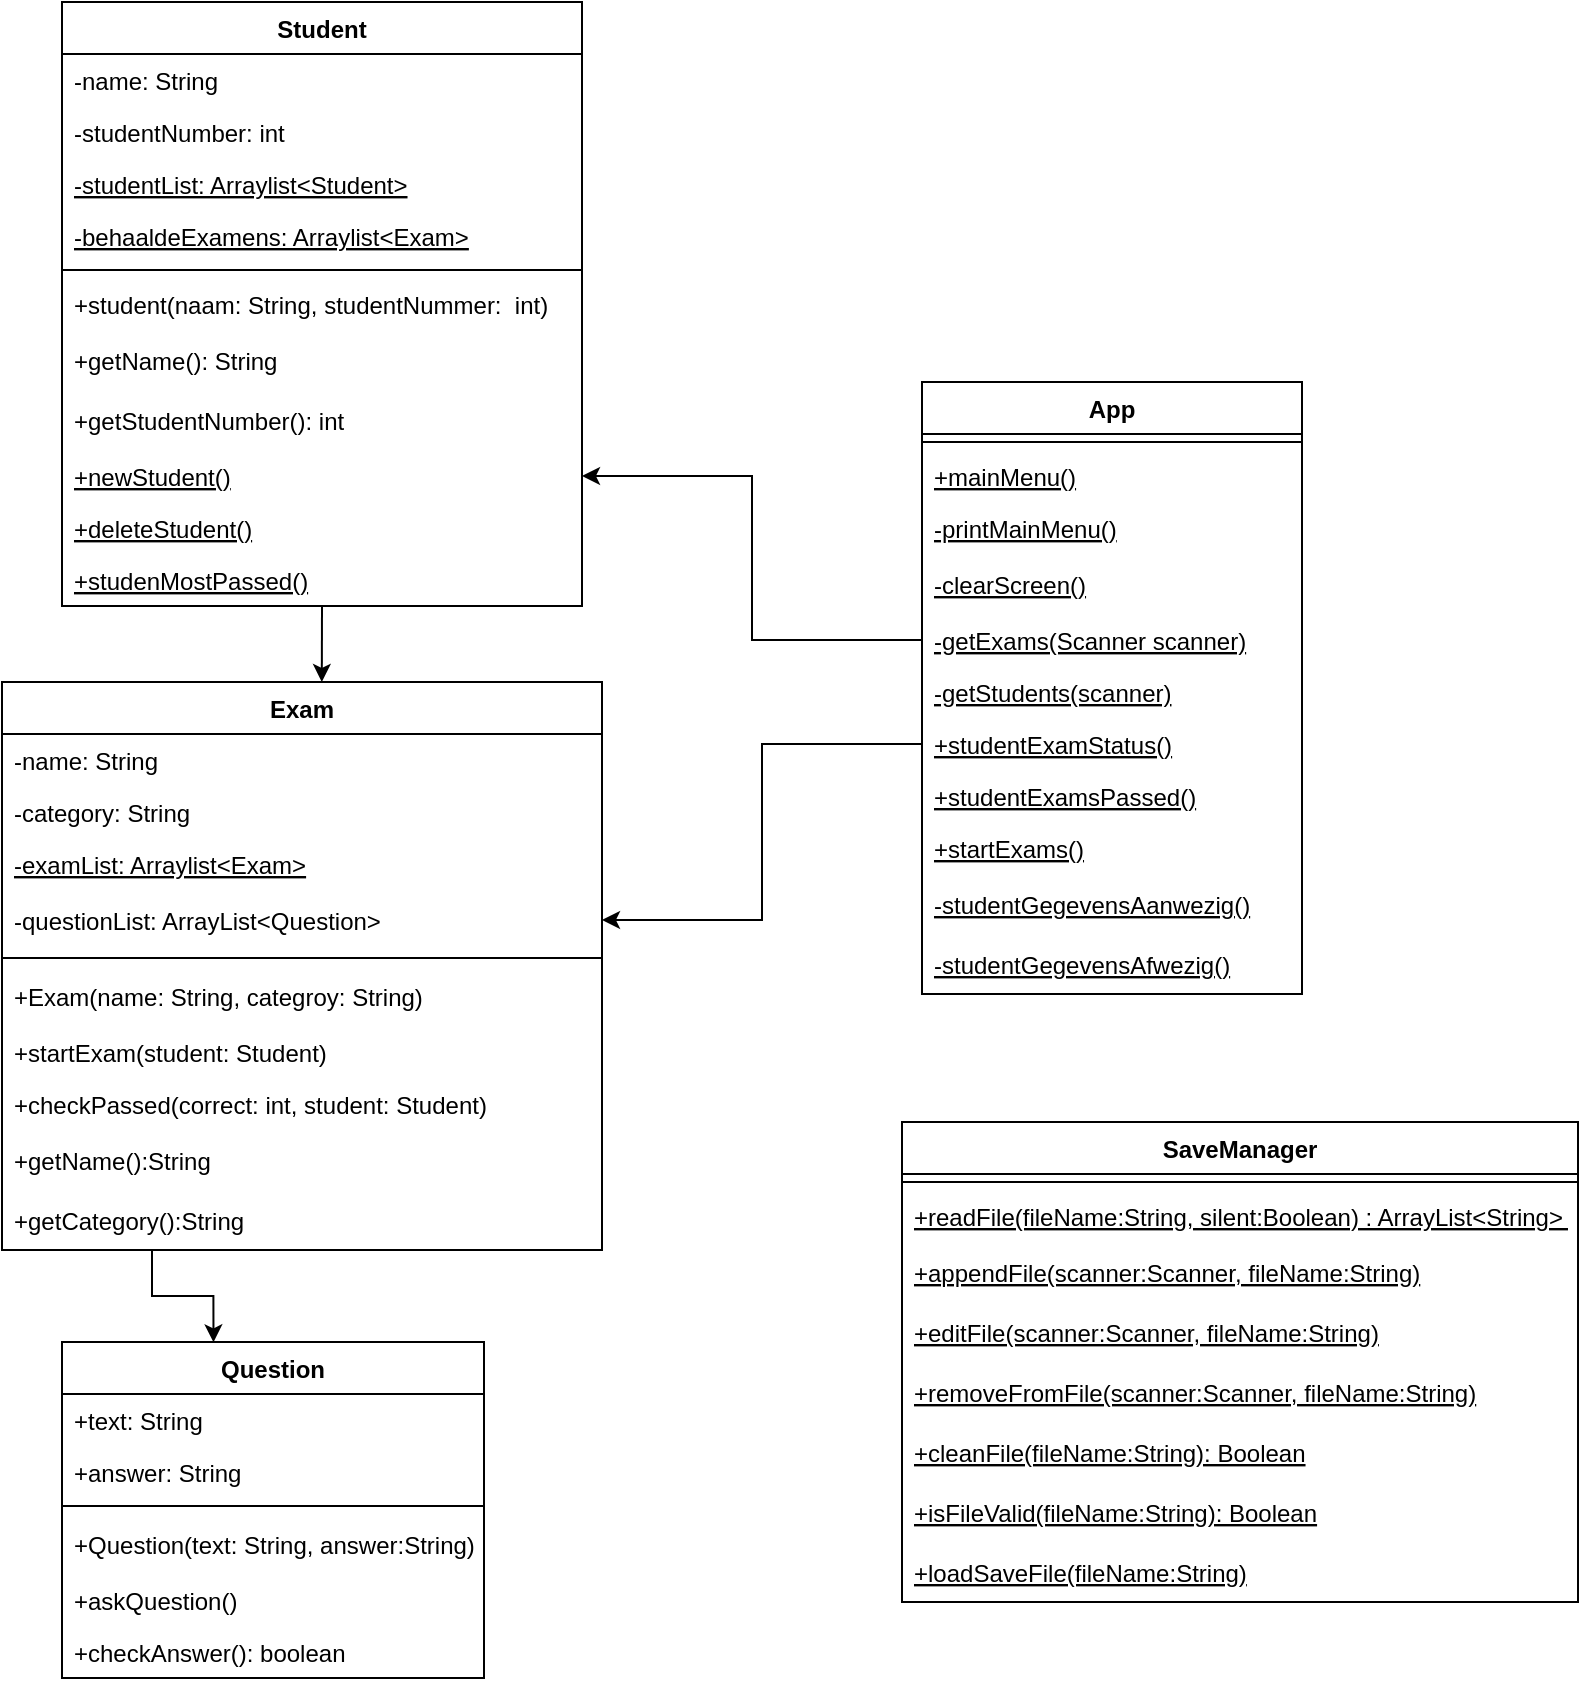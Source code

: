 <mxfile version="17.1.0" type="github">
  <diagram id="8I2CmzhelA5MCaDlNnXx" name="Page-1">
    <mxGraphModel dx="1605" dy="775" grid="1" gridSize="10" guides="1" tooltips="1" connect="1" arrows="1" fold="1" page="1" pageScale="1" pageWidth="850" pageHeight="1100" math="0" shadow="0">
      <root>
        <mxCell id="0" />
        <mxCell id="1" parent="0" />
        <mxCell id="OVTsEQFIvY51fF4gTyis-47" style="edgeStyle=orthogonalEdgeStyle;rounded=0;orthogonalLoop=1;jettySize=auto;html=1;exitX=0.5;exitY=1;exitDx=0;exitDy=0;entryX=0.533;entryY=0;entryDx=0;entryDy=0;entryPerimeter=0;" edge="1" parent="1" source="IUDxcDOe4H3WORA1nVKD-45" target="IUDxcDOe4H3WORA1nVKD-51">
          <mxGeometry relative="1" as="geometry" />
        </mxCell>
        <mxCell id="IUDxcDOe4H3WORA1nVKD-45" value="Student" style="swimlane;fontStyle=1;align=center;verticalAlign=top;childLayout=stackLayout;horizontal=1;startSize=26;horizontalStack=0;resizeParent=1;resizeParentMax=0;resizeLast=0;collapsible=1;marginBottom=0;" parent="1" vertex="1">
          <mxGeometry x="40" y="40" width="260" height="302" as="geometry" />
        </mxCell>
        <mxCell id="IUDxcDOe4H3WORA1nVKD-46" value="-name: String" style="text;strokeColor=none;fillColor=none;align=left;verticalAlign=top;spacingLeft=4;spacingRight=4;overflow=hidden;rotatable=0;points=[[0,0.5],[1,0.5]];portConstraint=eastwest;" parent="IUDxcDOe4H3WORA1nVKD-45" vertex="1">
          <mxGeometry y="26" width="260" height="26" as="geometry" />
        </mxCell>
        <mxCell id="IUDxcDOe4H3WORA1nVKD-47" value="-studentNumber: int" style="text;strokeColor=none;fillColor=none;align=left;verticalAlign=top;spacingLeft=4;spacingRight=4;overflow=hidden;rotatable=0;points=[[0,0.5],[1,0.5]];portConstraint=eastwest;" parent="IUDxcDOe4H3WORA1nVKD-45" vertex="1">
          <mxGeometry y="52" width="260" height="26" as="geometry" />
        </mxCell>
        <mxCell id="OVTsEQFIvY51fF4gTyis-31" value="-studentList: Arraylist&lt;Student&gt;" style="text;strokeColor=none;fillColor=none;align=left;verticalAlign=top;spacingLeft=4;spacingRight=4;overflow=hidden;rotatable=0;points=[[0,0.5],[1,0.5]];portConstraint=eastwest;fontStyle=4" vertex="1" parent="IUDxcDOe4H3WORA1nVKD-45">
          <mxGeometry y="78" width="260" height="26" as="geometry" />
        </mxCell>
        <mxCell id="IUDxcDOe4H3WORA1nVKD-92" value="-behaaldeExamens: Arraylist&lt;Exam&gt;" style="text;strokeColor=none;fillColor=none;align=left;verticalAlign=top;spacingLeft=4;spacingRight=4;overflow=hidden;rotatable=0;points=[[0,0.5],[1,0.5]];portConstraint=eastwest;fontStyle=4" parent="IUDxcDOe4H3WORA1nVKD-45" vertex="1">
          <mxGeometry y="104" width="260" height="26" as="geometry" />
        </mxCell>
        <mxCell id="IUDxcDOe4H3WORA1nVKD-48" value="" style="line;strokeWidth=1;fillColor=none;align=left;verticalAlign=middle;spacingTop=-1;spacingLeft=3;spacingRight=3;rotatable=0;labelPosition=right;points=[];portConstraint=eastwest;" parent="IUDxcDOe4H3WORA1nVKD-45" vertex="1">
          <mxGeometry y="130" width="260" height="8" as="geometry" />
        </mxCell>
        <mxCell id="IUDxcDOe4H3WORA1nVKD-49" value="+student(naam: String, studentNummer:  int)" style="text;strokeColor=none;fillColor=none;align=left;verticalAlign=top;spacingLeft=4;spacingRight=4;overflow=hidden;rotatable=0;points=[[0,0.5],[1,0.5]];portConstraint=eastwest;" parent="IUDxcDOe4H3WORA1nVKD-45" vertex="1">
          <mxGeometry y="138" width="260" height="26" as="geometry" />
        </mxCell>
        <mxCell id="OVTsEQFIvY51fF4gTyis-33" value="+getName(): String" style="text;strokeColor=none;fillColor=none;align=left;verticalAlign=middle;spacingLeft=4;spacingRight=4;overflow=hidden;points=[[0,0.5],[1,0.5]];portConstraint=eastwest;rotatable=0;" vertex="1" parent="IUDxcDOe4H3WORA1nVKD-45">
          <mxGeometry y="164" width="260" height="30" as="geometry" />
        </mxCell>
        <mxCell id="OVTsEQFIvY51fF4gTyis-32" value="+getStudentNumber(): int" style="text;strokeColor=none;fillColor=none;align=left;verticalAlign=middle;spacingLeft=4;spacingRight=4;overflow=hidden;points=[[0,0.5],[1,0.5]];portConstraint=eastwest;rotatable=0;" vertex="1" parent="IUDxcDOe4H3WORA1nVKD-45">
          <mxGeometry y="194" width="260" height="30" as="geometry" />
        </mxCell>
        <mxCell id="IUDxcDOe4H3WORA1nVKD-62" value="+newStudent()" style="text;strokeColor=none;fillColor=none;align=left;verticalAlign=top;spacingLeft=4;spacingRight=4;overflow=hidden;rotatable=0;points=[[0,0.5],[1,0.5]];portConstraint=eastwest;fontStyle=4" parent="IUDxcDOe4H3WORA1nVKD-45" vertex="1">
          <mxGeometry y="224" width="260" height="26" as="geometry" />
        </mxCell>
        <mxCell id="IUDxcDOe4H3WORA1nVKD-63" value="+deleteStudent()" style="text;strokeColor=none;fillColor=none;align=left;verticalAlign=top;spacingLeft=4;spacingRight=4;overflow=hidden;rotatable=0;points=[[0,0.5],[1,0.5]];portConstraint=eastwest;fontStyle=4" parent="IUDxcDOe4H3WORA1nVKD-45" vertex="1">
          <mxGeometry y="250" width="260" height="26" as="geometry" />
        </mxCell>
        <mxCell id="IUDxcDOe4H3WORA1nVKD-50" value="+studenMostPassed()" style="text;strokeColor=none;fillColor=none;align=left;verticalAlign=top;spacingLeft=4;spacingRight=4;overflow=hidden;rotatable=0;points=[[0,0.5],[1,0.5]];portConstraint=eastwest;fontStyle=4" parent="IUDxcDOe4H3WORA1nVKD-45" vertex="1">
          <mxGeometry y="276" width="260" height="26" as="geometry" />
        </mxCell>
        <mxCell id="OVTsEQFIvY51fF4gTyis-44" style="edgeStyle=orthogonalEdgeStyle;rounded=0;orthogonalLoop=1;jettySize=auto;html=1;exitX=0.25;exitY=1;exitDx=0;exitDy=0;entryX=0.359;entryY=0.001;entryDx=0;entryDy=0;entryPerimeter=0;" edge="1" parent="1" source="IUDxcDOe4H3WORA1nVKD-51" target="IUDxcDOe4H3WORA1nVKD-68">
          <mxGeometry relative="1" as="geometry" />
        </mxCell>
        <mxCell id="IUDxcDOe4H3WORA1nVKD-51" value="Exam" style="swimlane;fontStyle=1;align=center;verticalAlign=top;childLayout=stackLayout;horizontal=1;startSize=26;horizontalStack=0;resizeParent=1;resizeParentMax=0;resizeLast=0;collapsible=1;marginBottom=0;" parent="1" vertex="1">
          <mxGeometry x="10" y="380" width="300" height="284" as="geometry" />
        </mxCell>
        <mxCell id="IUDxcDOe4H3WORA1nVKD-52" value="-name: String" style="text;strokeColor=none;fillColor=none;align=left;verticalAlign=top;spacingLeft=4;spacingRight=4;overflow=hidden;rotatable=0;points=[[0,0.5],[1,0.5]];portConstraint=eastwest;" parent="IUDxcDOe4H3WORA1nVKD-51" vertex="1">
          <mxGeometry y="26" width="300" height="26" as="geometry" />
        </mxCell>
        <mxCell id="IUDxcDOe4H3WORA1nVKD-53" value="-category: String" style="text;strokeColor=none;fillColor=none;align=left;verticalAlign=top;spacingLeft=4;spacingRight=4;overflow=hidden;rotatable=0;points=[[0,0.5],[1,0.5]];portConstraint=eastwest;" parent="IUDxcDOe4H3WORA1nVKD-51" vertex="1">
          <mxGeometry y="52" width="300" height="26" as="geometry" />
        </mxCell>
        <mxCell id="IUDxcDOe4H3WORA1nVKD-91" value="-examList: Arraylist&lt;Exam&gt;" style="text;strokeColor=none;fillColor=none;align=left;verticalAlign=top;spacingLeft=4;spacingRight=4;overflow=hidden;rotatable=0;points=[[0,0.5],[1,0.5]];portConstraint=eastwest;fontStyle=4" parent="IUDxcDOe4H3WORA1nVKD-51" vertex="1">
          <mxGeometry y="78" width="300" height="26" as="geometry" />
        </mxCell>
        <mxCell id="OVTsEQFIvY51fF4gTyis-37" value="-questionList: ArrayList&lt;Question&gt;" style="text;strokeColor=none;fillColor=none;align=left;verticalAlign=middle;spacingLeft=4;spacingRight=4;overflow=hidden;points=[[0,0.5],[1,0.5]];portConstraint=eastwest;rotatable=0;" vertex="1" parent="IUDxcDOe4H3WORA1nVKD-51">
          <mxGeometry y="104" width="300" height="30" as="geometry" />
        </mxCell>
        <mxCell id="IUDxcDOe4H3WORA1nVKD-54" value="" style="line;strokeWidth=1;fillColor=none;align=left;verticalAlign=middle;spacingTop=-1;spacingLeft=3;spacingRight=3;rotatable=0;labelPosition=right;points=[];portConstraint=eastwest;" parent="IUDxcDOe4H3WORA1nVKD-51" vertex="1">
          <mxGeometry y="134" width="300" height="8" as="geometry" />
        </mxCell>
        <mxCell id="OVTsEQFIvY51fF4gTyis-40" value="+Exam(name: String, categroy: String)" style="text;strokeColor=none;fillColor=none;align=left;verticalAlign=middle;spacingLeft=4;spacingRight=4;overflow=hidden;points=[[0,0.5],[1,0.5]];portConstraint=eastwest;rotatable=0;" vertex="1" parent="IUDxcDOe4H3WORA1nVKD-51">
          <mxGeometry y="142" width="300" height="30" as="geometry" />
        </mxCell>
        <mxCell id="IUDxcDOe4H3WORA1nVKD-55" value="+startExam(student: Student)" style="text;strokeColor=none;fillColor=none;align=left;verticalAlign=top;spacingLeft=4;spacingRight=4;overflow=hidden;rotatable=0;points=[[0,0.5],[1,0.5]];portConstraint=eastwest;" parent="IUDxcDOe4H3WORA1nVKD-51" vertex="1">
          <mxGeometry y="172" width="300" height="26" as="geometry" />
        </mxCell>
        <mxCell id="IUDxcDOe4H3WORA1nVKD-56" value="+checkPassed(correct: int, student: Student)" style="text;strokeColor=none;fillColor=none;align=left;verticalAlign=top;spacingLeft=4;spacingRight=4;overflow=hidden;rotatable=0;points=[[0,0.5],[1,0.5]];portConstraint=eastwest;" parent="IUDxcDOe4H3WORA1nVKD-51" vertex="1">
          <mxGeometry y="198" width="300" height="26" as="geometry" />
        </mxCell>
        <mxCell id="OVTsEQFIvY51fF4gTyis-41" value="+getName():String" style="text;strokeColor=none;fillColor=none;align=left;verticalAlign=middle;spacingLeft=4;spacingRight=4;overflow=hidden;points=[[0,0.5],[1,0.5]];portConstraint=eastwest;rotatable=0;" vertex="1" parent="IUDxcDOe4H3WORA1nVKD-51">
          <mxGeometry y="224" width="300" height="30" as="geometry" />
        </mxCell>
        <mxCell id="OVTsEQFIvY51fF4gTyis-42" value="+getCategory():String" style="text;strokeColor=none;fillColor=none;align=left;verticalAlign=middle;spacingLeft=4;spacingRight=4;overflow=hidden;points=[[0,0.5],[1,0.5]];portConstraint=eastwest;rotatable=0;" vertex="1" parent="IUDxcDOe4H3WORA1nVKD-51">
          <mxGeometry y="254" width="300" height="30" as="geometry" />
        </mxCell>
        <mxCell id="IUDxcDOe4H3WORA1nVKD-57" value="App" style="swimlane;fontStyle=1;align=center;verticalAlign=top;childLayout=stackLayout;horizontal=1;startSize=26;horizontalStack=0;resizeParent=1;resizeParentMax=0;resizeLast=0;collapsible=1;marginBottom=0;" parent="1" vertex="1">
          <mxGeometry x="470" y="230" width="190" height="306" as="geometry" />
        </mxCell>
        <mxCell id="IUDxcDOe4H3WORA1nVKD-58" value="" style="line;strokeWidth=1;fillColor=none;align=left;verticalAlign=middle;spacingTop=-1;spacingLeft=3;spacingRight=3;rotatable=0;labelPosition=right;points=[];portConstraint=eastwest;" parent="IUDxcDOe4H3WORA1nVKD-57" vertex="1">
          <mxGeometry y="26" width="190" height="8" as="geometry" />
        </mxCell>
        <mxCell id="IUDxcDOe4H3WORA1nVKD-59" value="+mainMenu()" style="text;strokeColor=none;fillColor=none;align=left;verticalAlign=top;spacingLeft=4;spacingRight=4;overflow=hidden;rotatable=0;points=[[0,0.5],[1,0.5]];portConstraint=eastwest;fontStyle=4" parent="IUDxcDOe4H3WORA1nVKD-57" vertex="1">
          <mxGeometry y="34" width="190" height="26" as="geometry" />
        </mxCell>
        <mxCell id="OVTsEQFIvY51fF4gTyis-3" value="-printMainMenu()" style="text;strokeColor=none;fillColor=none;align=left;verticalAlign=top;spacingLeft=4;spacingRight=4;overflow=hidden;rotatable=0;points=[[0,0.5],[1,0.5]];portConstraint=eastwest;fontStyle=4" vertex="1" parent="IUDxcDOe4H3WORA1nVKD-57">
          <mxGeometry y="60" width="190" height="26" as="geometry" />
        </mxCell>
        <mxCell id="OVTsEQFIvY51fF4gTyis-6" value="-clearScreen()" style="text;strokeColor=none;fillColor=none;align=left;verticalAlign=middle;spacingLeft=4;spacingRight=4;overflow=hidden;points=[[0,0.5],[1,0.5]];portConstraint=eastwest;rotatable=0;fontStyle=4" vertex="1" parent="IUDxcDOe4H3WORA1nVKD-57">
          <mxGeometry y="86" width="190" height="30" as="geometry" />
        </mxCell>
        <mxCell id="IUDxcDOe4H3WORA1nVKD-60" value="-getExams(Scanner scanner)" style="text;strokeColor=none;fillColor=none;align=left;verticalAlign=top;spacingLeft=4;spacingRight=4;overflow=hidden;rotatable=0;points=[[0,0.5],[1,0.5]];portConstraint=eastwest;fontStyle=4" parent="IUDxcDOe4H3WORA1nVKD-57" vertex="1">
          <mxGeometry y="116" width="190" height="26" as="geometry" />
        </mxCell>
        <mxCell id="IUDxcDOe4H3WORA1nVKD-61" value="-getStudents(scanner)" style="text;strokeColor=none;fillColor=none;align=left;verticalAlign=top;spacingLeft=4;spacingRight=4;overflow=hidden;rotatable=0;points=[[0,0.5],[1,0.5]];portConstraint=eastwest;fontStyle=4" parent="IUDxcDOe4H3WORA1nVKD-57" vertex="1">
          <mxGeometry y="142" width="190" height="26" as="geometry" />
        </mxCell>
        <mxCell id="IUDxcDOe4H3WORA1nVKD-65" value="+studentExamStatus()" style="text;strokeColor=none;fillColor=none;align=left;verticalAlign=top;spacingLeft=4;spacingRight=4;overflow=hidden;rotatable=0;points=[[0,0.5],[1,0.5]];portConstraint=eastwest;fontStyle=4" parent="IUDxcDOe4H3WORA1nVKD-57" vertex="1">
          <mxGeometry y="168" width="190" height="26" as="geometry" />
        </mxCell>
        <mxCell id="IUDxcDOe4H3WORA1nVKD-66" value="+studentExamsPassed()" style="text;strokeColor=none;fillColor=none;align=left;verticalAlign=top;spacingLeft=4;spacingRight=4;overflow=hidden;rotatable=0;points=[[0,0.5],[1,0.5]];portConstraint=eastwest;fontStyle=4" parent="IUDxcDOe4H3WORA1nVKD-57" vertex="1">
          <mxGeometry y="194" width="190" height="26" as="geometry" />
        </mxCell>
        <mxCell id="IUDxcDOe4H3WORA1nVKD-64" value="+startExams()" style="text;strokeColor=none;fillColor=none;align=left;verticalAlign=top;spacingLeft=4;spacingRight=4;overflow=hidden;rotatable=0;points=[[0,0.5],[1,0.5]];portConstraint=eastwest;fontStyle=4" parent="IUDxcDOe4H3WORA1nVKD-57" vertex="1">
          <mxGeometry y="220" width="190" height="26" as="geometry" />
        </mxCell>
        <mxCell id="OVTsEQFIvY51fF4gTyis-30" value="-studentGegevensAanwezig()" style="text;strokeColor=none;fillColor=none;align=left;verticalAlign=middle;spacingLeft=4;spacingRight=4;overflow=hidden;points=[[0,0.5],[1,0.5]];portConstraint=eastwest;rotatable=0;fontStyle=4" vertex="1" parent="IUDxcDOe4H3WORA1nVKD-57">
          <mxGeometry y="246" width="190" height="30" as="geometry" />
        </mxCell>
        <mxCell id="OVTsEQFIvY51fF4gTyis-22" value="-studentGegevensAfwezig()" style="text;strokeColor=none;fillColor=none;align=left;verticalAlign=middle;spacingLeft=4;spacingRight=4;overflow=hidden;points=[[0,0.5],[1,0.5]];portConstraint=eastwest;rotatable=0;fontStyle=4" vertex="1" parent="IUDxcDOe4H3WORA1nVKD-57">
          <mxGeometry y="276" width="190" height="30" as="geometry" />
        </mxCell>
        <mxCell id="IUDxcDOe4H3WORA1nVKD-68" value="Question" style="swimlane;fontStyle=1;align=center;verticalAlign=top;childLayout=stackLayout;horizontal=1;startSize=26;horizontalStack=0;resizeParent=1;resizeParentMax=0;resizeLast=0;collapsible=1;marginBottom=0;" parent="1" vertex="1">
          <mxGeometry x="40" y="710" width="211" height="168" as="geometry" />
        </mxCell>
        <mxCell id="OVTsEQFIvY51fF4gTyis-34" value="+text: String" style="text;strokeColor=none;fillColor=none;align=left;verticalAlign=top;spacingLeft=4;spacingRight=4;overflow=hidden;rotatable=0;points=[[0,0.5],[1,0.5]];portConstraint=eastwest;" vertex="1" parent="IUDxcDOe4H3WORA1nVKD-68">
          <mxGeometry y="26" width="211" height="26" as="geometry" />
        </mxCell>
        <mxCell id="IUDxcDOe4H3WORA1nVKD-69" value="+answer: String" style="text;strokeColor=none;fillColor=none;align=left;verticalAlign=top;spacingLeft=4;spacingRight=4;overflow=hidden;rotatable=0;points=[[0,0.5],[1,0.5]];portConstraint=eastwest;" parent="IUDxcDOe4H3WORA1nVKD-68" vertex="1">
          <mxGeometry y="52" width="211" height="26" as="geometry" />
        </mxCell>
        <mxCell id="IUDxcDOe4H3WORA1nVKD-70" value="" style="line;strokeWidth=1;fillColor=none;align=left;verticalAlign=middle;spacingTop=-1;spacingLeft=3;spacingRight=3;rotatable=0;labelPosition=right;points=[];portConstraint=eastwest;" parent="IUDxcDOe4H3WORA1nVKD-68" vertex="1">
          <mxGeometry y="78" width="211" height="8" as="geometry" />
        </mxCell>
        <mxCell id="OVTsEQFIvY51fF4gTyis-35" value="+Question(text: String, answer:String)" style="text;strokeColor=none;fillColor=none;align=left;verticalAlign=middle;spacingLeft=4;spacingRight=4;overflow=hidden;points=[[0,0.5],[1,0.5]];portConstraint=eastwest;rotatable=0;" vertex="1" parent="IUDxcDOe4H3WORA1nVKD-68">
          <mxGeometry y="86" width="211" height="30" as="geometry" />
        </mxCell>
        <mxCell id="IUDxcDOe4H3WORA1nVKD-71" value="+askQuestion()" style="text;strokeColor=none;fillColor=none;align=left;verticalAlign=top;spacingLeft=4;spacingRight=4;overflow=hidden;rotatable=0;points=[[0,0.5],[1,0.5]];portConstraint=eastwest;" parent="IUDxcDOe4H3WORA1nVKD-68" vertex="1">
          <mxGeometry y="116" width="211" height="26" as="geometry" />
        </mxCell>
        <mxCell id="IUDxcDOe4H3WORA1nVKD-72" value="+checkAnswer(): boolean&#xa;" style="text;strokeColor=none;fillColor=none;align=left;verticalAlign=top;spacingLeft=4;spacingRight=4;overflow=hidden;rotatable=0;points=[[0,0.5],[1,0.5]];portConstraint=eastwest;" parent="IUDxcDOe4H3WORA1nVKD-68" vertex="1">
          <mxGeometry y="142" width="211" height="26" as="geometry" />
        </mxCell>
        <mxCell id="OVTsEQFIvY51fF4gTyis-11" value="SaveManager" style="swimlane;fontStyle=1;align=center;verticalAlign=top;childLayout=stackLayout;horizontal=1;startSize=26;horizontalStack=0;resizeParent=1;resizeParentMax=0;resizeLast=0;collapsible=1;marginBottom=0;" vertex="1" parent="1">
          <mxGeometry x="460" y="600" width="338" height="240" as="geometry" />
        </mxCell>
        <mxCell id="OVTsEQFIvY51fF4gTyis-13" value="" style="line;strokeWidth=1;fillColor=none;align=left;verticalAlign=middle;spacingTop=-1;spacingLeft=3;spacingRight=3;rotatable=0;labelPosition=right;points=[];portConstraint=eastwest;" vertex="1" parent="OVTsEQFIvY51fF4gTyis-11">
          <mxGeometry y="26" width="338" height="8" as="geometry" />
        </mxCell>
        <mxCell id="OVTsEQFIvY51fF4gTyis-15" value="+readFile(fileName:String, silent:Boolean) : ArrayList&lt;String&gt; " style="text;strokeColor=none;fillColor=none;align=left;verticalAlign=top;spacingLeft=4;spacingRight=4;overflow=hidden;rotatable=0;points=[[0,0.5],[1,0.5]];portConstraint=eastwest;fontStyle=4" vertex="1" parent="OVTsEQFIvY51fF4gTyis-11">
          <mxGeometry y="34" width="338" height="26" as="geometry" />
        </mxCell>
        <mxCell id="OVTsEQFIvY51fF4gTyis-16" value="+appendFile(scanner:Scanner, fileName:String)" style="text;strokeColor=none;fillColor=none;align=left;verticalAlign=middle;spacingLeft=4;spacingRight=4;overflow=hidden;points=[[0,0.5],[1,0.5]];portConstraint=eastwest;rotatable=0;fontStyle=4" vertex="1" parent="OVTsEQFIvY51fF4gTyis-11">
          <mxGeometry y="60" width="338" height="30" as="geometry" />
        </mxCell>
        <mxCell id="OVTsEQFIvY51fF4gTyis-17" value="+editFile(scanner:Scanner, fileName:String)" style="text;strokeColor=none;fillColor=none;align=left;verticalAlign=middle;spacingLeft=4;spacingRight=4;overflow=hidden;points=[[0,0.5],[1,0.5]];portConstraint=eastwest;rotatable=0;fontStyle=4" vertex="1" parent="OVTsEQFIvY51fF4gTyis-11">
          <mxGeometry y="90" width="338" height="30" as="geometry" />
        </mxCell>
        <mxCell id="OVTsEQFIvY51fF4gTyis-18" value="+removeFromFile(scanner:Scanner, fileName:String)" style="text;strokeColor=none;fillColor=none;align=left;verticalAlign=middle;spacingLeft=4;spacingRight=4;overflow=hidden;points=[[0,0.5],[1,0.5]];portConstraint=eastwest;rotatable=0;fontStyle=4" vertex="1" parent="OVTsEQFIvY51fF4gTyis-11">
          <mxGeometry y="120" width="338" height="30" as="geometry" />
        </mxCell>
        <mxCell id="OVTsEQFIvY51fF4gTyis-19" value="+cleanFile(fileName:String): Boolean" style="text;strokeColor=none;fillColor=none;align=left;verticalAlign=middle;spacingLeft=4;spacingRight=4;overflow=hidden;points=[[0,0.5],[1,0.5]];portConstraint=eastwest;rotatable=0;fontStyle=4" vertex="1" parent="OVTsEQFIvY51fF4gTyis-11">
          <mxGeometry y="150" width="338" height="30" as="geometry" />
        </mxCell>
        <mxCell id="OVTsEQFIvY51fF4gTyis-20" value="+isFileValid(fileName:String): Boolean" style="text;strokeColor=none;fillColor=none;align=left;verticalAlign=middle;spacingLeft=4;spacingRight=4;overflow=hidden;points=[[0,0.5],[1,0.5]];portConstraint=eastwest;rotatable=0;fontStyle=4" vertex="1" parent="OVTsEQFIvY51fF4gTyis-11">
          <mxGeometry y="180" width="338" height="30" as="geometry" />
        </mxCell>
        <mxCell id="OVTsEQFIvY51fF4gTyis-21" value="+loadSaveFile(fileName:String)" style="text;strokeColor=none;fillColor=none;align=left;verticalAlign=middle;spacingLeft=4;spacingRight=4;overflow=hidden;points=[[0,0.5],[1,0.5]];portConstraint=eastwest;rotatable=0;fontStyle=4" vertex="1" parent="OVTsEQFIvY51fF4gTyis-11">
          <mxGeometry y="210" width="338" height="30" as="geometry" />
        </mxCell>
        <mxCell id="OVTsEQFIvY51fF4gTyis-45" style="edgeStyle=orthogonalEdgeStyle;rounded=0;orthogonalLoop=1;jettySize=auto;html=1;exitX=0;exitY=0.5;exitDx=0;exitDy=0;entryX=1;entryY=0.5;entryDx=0;entryDy=0;" edge="1" parent="1" source="IUDxcDOe4H3WORA1nVKD-65" target="OVTsEQFIvY51fF4gTyis-37">
          <mxGeometry relative="1" as="geometry" />
        </mxCell>
        <mxCell id="OVTsEQFIvY51fF4gTyis-46" style="edgeStyle=orthogonalEdgeStyle;rounded=0;orthogonalLoop=1;jettySize=auto;html=1;exitX=0;exitY=0.5;exitDx=0;exitDy=0;entryX=1;entryY=0.5;entryDx=0;entryDy=0;" edge="1" parent="1" source="IUDxcDOe4H3WORA1nVKD-60" target="IUDxcDOe4H3WORA1nVKD-62">
          <mxGeometry relative="1" as="geometry" />
        </mxCell>
      </root>
    </mxGraphModel>
  </diagram>
</mxfile>
